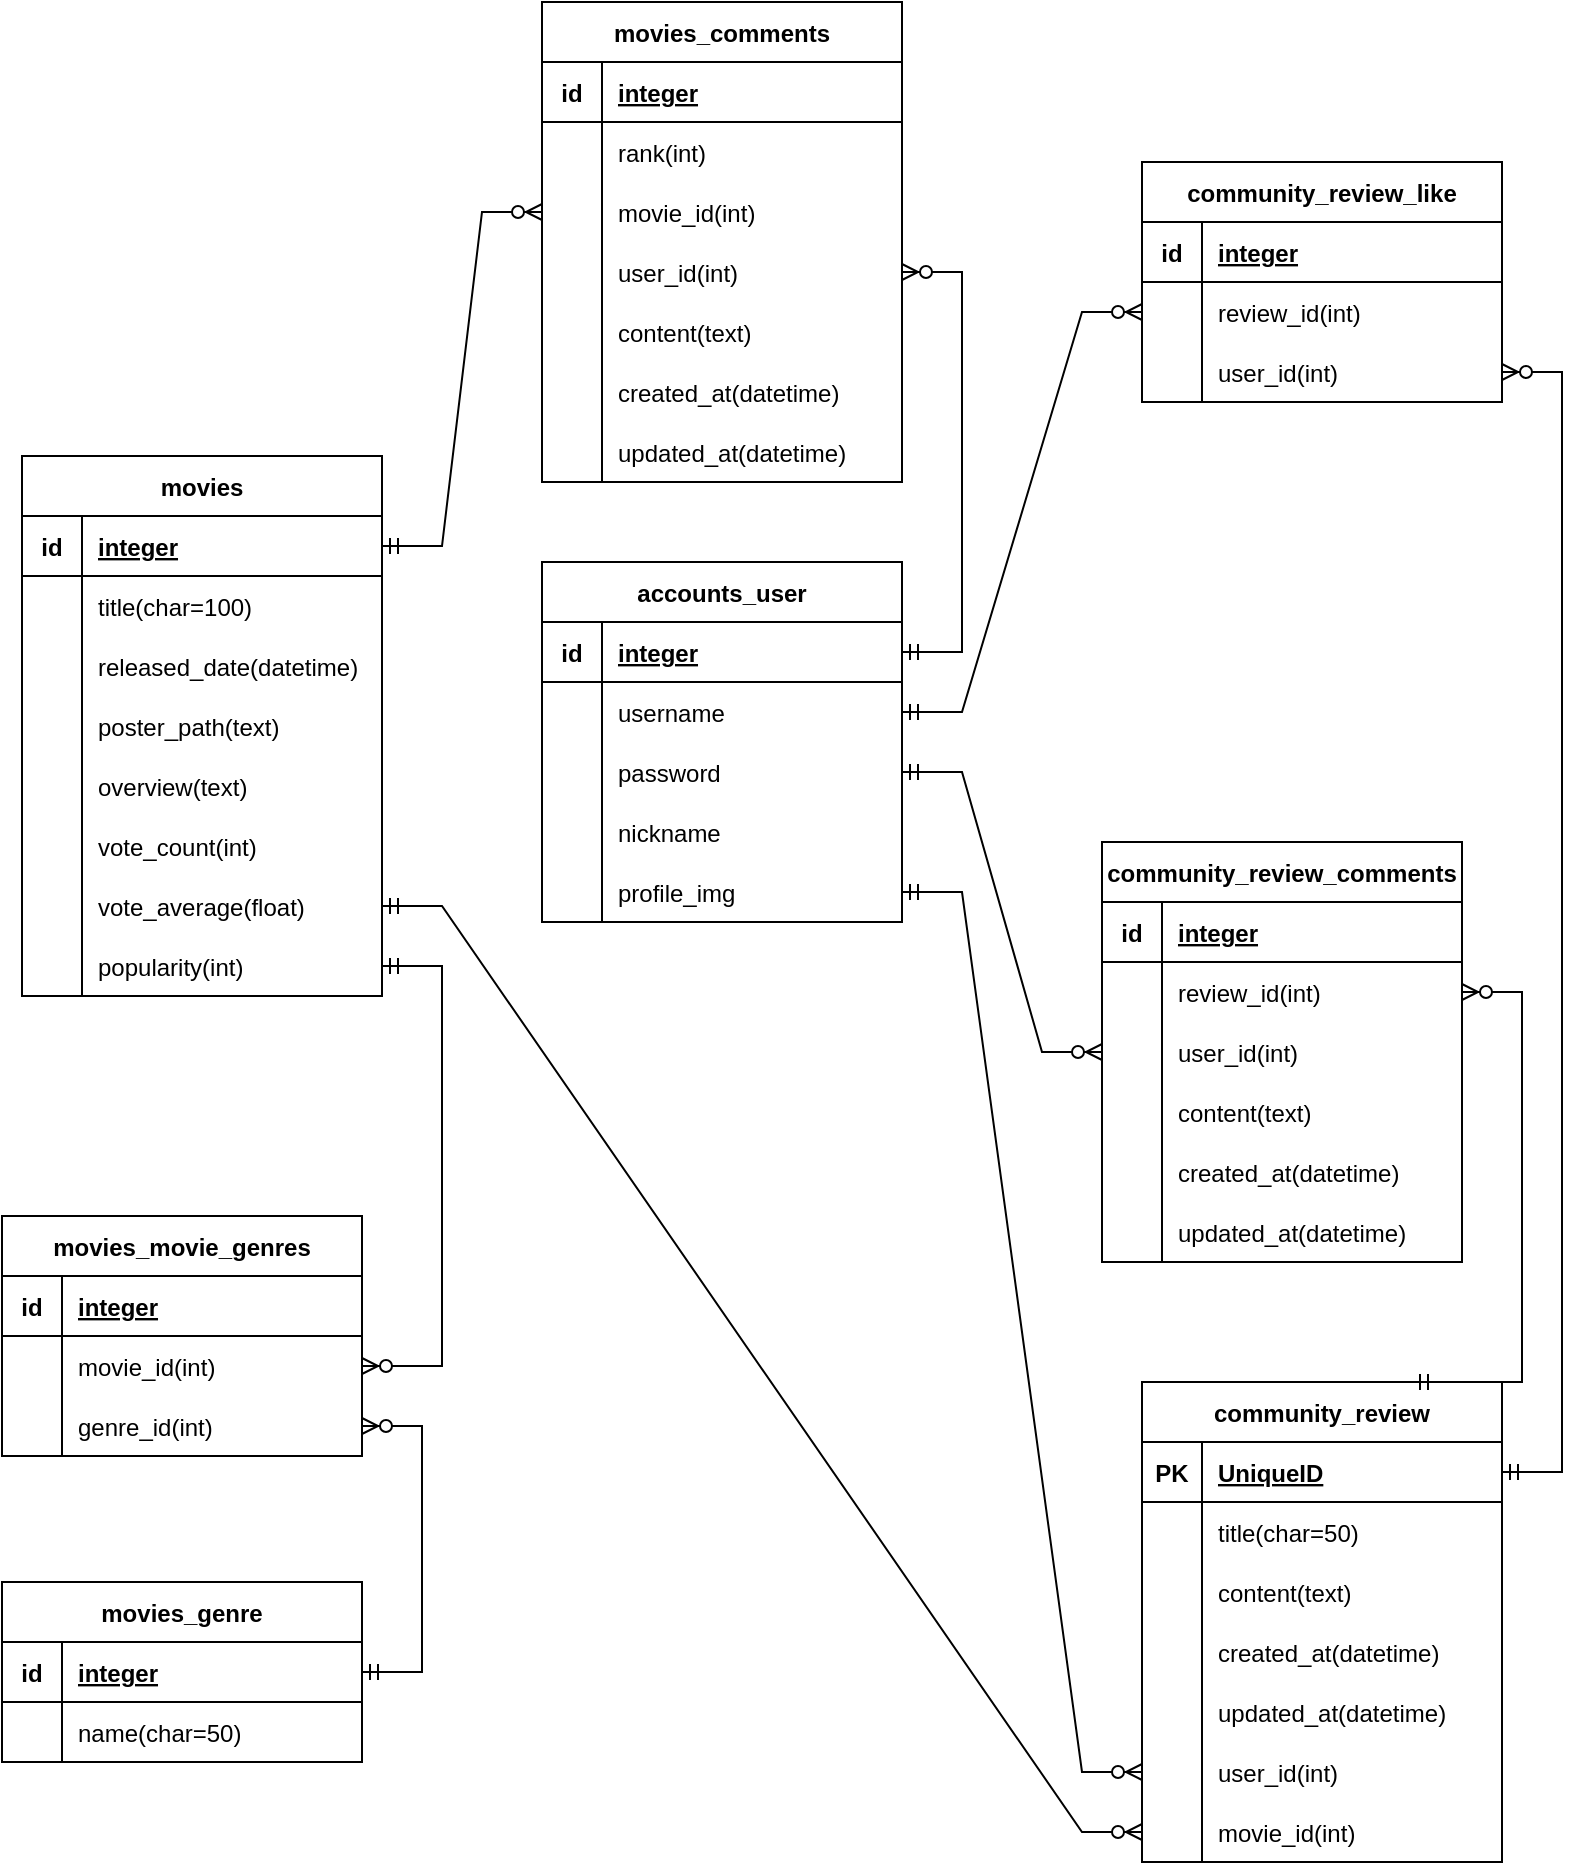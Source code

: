 <mxfile version="18.0.6" type="github">
  <diagram id="R2lEEEUBdFMjLlhIrx00" name="Page-1">
    <mxGraphModel dx="1422" dy="754" grid="1" gridSize="10" guides="1" tooltips="1" connect="1" arrows="1" fold="1" page="1" pageScale="1" pageWidth="850" pageHeight="1100" math="0" shadow="0" extFonts="Permanent Marker^https://fonts.googleapis.com/css?family=Permanent+Marker">
      <root>
        <mxCell id="0" />
        <mxCell id="1" parent="0" />
        <mxCell id="qPg0VD0vy0fe4x7M3bqW-1" value="accounts_user" style="shape=table;startSize=30;container=1;collapsible=1;childLayout=tableLayout;fixedRows=1;rowLines=0;fontStyle=1;align=center;resizeLast=1;" parent="1" vertex="1">
          <mxGeometry x="360" y="280" width="180" height="180" as="geometry" />
        </mxCell>
        <mxCell id="qPg0VD0vy0fe4x7M3bqW-2" value="" style="shape=tableRow;horizontal=0;startSize=0;swimlaneHead=0;swimlaneBody=0;fillColor=none;collapsible=0;dropTarget=0;points=[[0,0.5],[1,0.5]];portConstraint=eastwest;top=0;left=0;right=0;bottom=1;" parent="qPg0VD0vy0fe4x7M3bqW-1" vertex="1">
          <mxGeometry y="30" width="180" height="30" as="geometry" />
        </mxCell>
        <mxCell id="qPg0VD0vy0fe4x7M3bqW-3" value="id" style="shape=partialRectangle;connectable=0;fillColor=none;top=0;left=0;bottom=0;right=0;fontStyle=1;overflow=hidden;" parent="qPg0VD0vy0fe4x7M3bqW-2" vertex="1">
          <mxGeometry width="30" height="30" as="geometry">
            <mxRectangle width="30" height="30" as="alternateBounds" />
          </mxGeometry>
        </mxCell>
        <mxCell id="qPg0VD0vy0fe4x7M3bqW-4" value="integer" style="shape=partialRectangle;connectable=0;fillColor=none;top=0;left=0;bottom=0;right=0;align=left;spacingLeft=6;fontStyle=5;overflow=hidden;" parent="qPg0VD0vy0fe4x7M3bqW-2" vertex="1">
          <mxGeometry x="30" width="150" height="30" as="geometry">
            <mxRectangle width="150" height="30" as="alternateBounds" />
          </mxGeometry>
        </mxCell>
        <mxCell id="qPg0VD0vy0fe4x7M3bqW-5" value="" style="shape=tableRow;horizontal=0;startSize=0;swimlaneHead=0;swimlaneBody=0;fillColor=none;collapsible=0;dropTarget=0;points=[[0,0.5],[1,0.5]];portConstraint=eastwest;top=0;left=0;right=0;bottom=0;" parent="qPg0VD0vy0fe4x7M3bqW-1" vertex="1">
          <mxGeometry y="60" width="180" height="30" as="geometry" />
        </mxCell>
        <mxCell id="qPg0VD0vy0fe4x7M3bqW-6" value="" style="shape=partialRectangle;connectable=0;fillColor=none;top=0;left=0;bottom=0;right=0;editable=1;overflow=hidden;" parent="qPg0VD0vy0fe4x7M3bqW-5" vertex="1">
          <mxGeometry width="30" height="30" as="geometry">
            <mxRectangle width="30" height="30" as="alternateBounds" />
          </mxGeometry>
        </mxCell>
        <mxCell id="qPg0VD0vy0fe4x7M3bqW-7" value="username" style="shape=partialRectangle;connectable=0;fillColor=none;top=0;left=0;bottom=0;right=0;align=left;spacingLeft=6;overflow=hidden;" parent="qPg0VD0vy0fe4x7M3bqW-5" vertex="1">
          <mxGeometry x="30" width="150" height="30" as="geometry">
            <mxRectangle width="150" height="30" as="alternateBounds" />
          </mxGeometry>
        </mxCell>
        <mxCell id="qPg0VD0vy0fe4x7M3bqW-8" value="" style="shape=tableRow;horizontal=0;startSize=0;swimlaneHead=0;swimlaneBody=0;fillColor=none;collapsible=0;dropTarget=0;points=[[0,0.5],[1,0.5]];portConstraint=eastwest;top=0;left=0;right=0;bottom=0;" parent="qPg0VD0vy0fe4x7M3bqW-1" vertex="1">
          <mxGeometry y="90" width="180" height="30" as="geometry" />
        </mxCell>
        <mxCell id="qPg0VD0vy0fe4x7M3bqW-9" value="" style="shape=partialRectangle;connectable=0;fillColor=none;top=0;left=0;bottom=0;right=0;editable=1;overflow=hidden;" parent="qPg0VD0vy0fe4x7M3bqW-8" vertex="1">
          <mxGeometry width="30" height="30" as="geometry">
            <mxRectangle width="30" height="30" as="alternateBounds" />
          </mxGeometry>
        </mxCell>
        <mxCell id="qPg0VD0vy0fe4x7M3bqW-10" value="password" style="shape=partialRectangle;connectable=0;fillColor=none;top=0;left=0;bottom=0;right=0;align=left;spacingLeft=6;overflow=hidden;" parent="qPg0VD0vy0fe4x7M3bqW-8" vertex="1">
          <mxGeometry x="30" width="150" height="30" as="geometry">
            <mxRectangle width="150" height="30" as="alternateBounds" />
          </mxGeometry>
        </mxCell>
        <mxCell id="qPg0VD0vy0fe4x7M3bqW-11" value="" style="shape=tableRow;horizontal=0;startSize=0;swimlaneHead=0;swimlaneBody=0;fillColor=none;collapsible=0;dropTarget=0;points=[[0,0.5],[1,0.5]];portConstraint=eastwest;top=0;left=0;right=0;bottom=0;" parent="qPg0VD0vy0fe4x7M3bqW-1" vertex="1">
          <mxGeometry y="120" width="180" height="30" as="geometry" />
        </mxCell>
        <mxCell id="qPg0VD0vy0fe4x7M3bqW-12" value="" style="shape=partialRectangle;connectable=0;fillColor=none;top=0;left=0;bottom=0;right=0;editable=1;overflow=hidden;" parent="qPg0VD0vy0fe4x7M3bqW-11" vertex="1">
          <mxGeometry width="30" height="30" as="geometry">
            <mxRectangle width="30" height="30" as="alternateBounds" />
          </mxGeometry>
        </mxCell>
        <mxCell id="qPg0VD0vy0fe4x7M3bqW-13" value="nickname" style="shape=partialRectangle;connectable=0;fillColor=none;top=0;left=0;bottom=0;right=0;align=left;spacingLeft=6;overflow=hidden;" parent="qPg0VD0vy0fe4x7M3bqW-11" vertex="1">
          <mxGeometry x="30" width="150" height="30" as="geometry">
            <mxRectangle width="150" height="30" as="alternateBounds" />
          </mxGeometry>
        </mxCell>
        <mxCell id="qPg0VD0vy0fe4x7M3bqW-14" value="" style="shape=tableRow;horizontal=0;startSize=0;swimlaneHead=0;swimlaneBody=0;fillColor=none;collapsible=0;dropTarget=0;points=[[0,0.5],[1,0.5]];portConstraint=eastwest;top=0;left=0;right=0;bottom=0;" parent="qPg0VD0vy0fe4x7M3bqW-1" vertex="1">
          <mxGeometry y="150" width="180" height="30" as="geometry" />
        </mxCell>
        <mxCell id="qPg0VD0vy0fe4x7M3bqW-15" value="" style="shape=partialRectangle;connectable=0;fillColor=none;top=0;left=0;bottom=0;right=0;editable=1;overflow=hidden;" parent="qPg0VD0vy0fe4x7M3bqW-14" vertex="1">
          <mxGeometry width="30" height="30" as="geometry">
            <mxRectangle width="30" height="30" as="alternateBounds" />
          </mxGeometry>
        </mxCell>
        <mxCell id="qPg0VD0vy0fe4x7M3bqW-16" value="profile_img" style="shape=partialRectangle;connectable=0;fillColor=none;top=0;left=0;bottom=0;right=0;align=left;spacingLeft=6;overflow=hidden;" parent="qPg0VD0vy0fe4x7M3bqW-14" vertex="1">
          <mxGeometry x="30" width="150" height="30" as="geometry">
            <mxRectangle width="150" height="30" as="alternateBounds" />
          </mxGeometry>
        </mxCell>
        <mxCell id="qPg0VD0vy0fe4x7M3bqW-23" value="movies" style="shape=table;startSize=30;container=1;collapsible=1;childLayout=tableLayout;fixedRows=1;rowLines=0;fontStyle=1;align=center;resizeLast=1;" parent="1" vertex="1">
          <mxGeometry x="100" y="227" width="180" height="270" as="geometry" />
        </mxCell>
        <mxCell id="qPg0VD0vy0fe4x7M3bqW-24" value="" style="shape=tableRow;horizontal=0;startSize=0;swimlaneHead=0;swimlaneBody=0;fillColor=none;collapsible=0;dropTarget=0;points=[[0,0.5],[1,0.5]];portConstraint=eastwest;top=0;left=0;right=0;bottom=1;" parent="qPg0VD0vy0fe4x7M3bqW-23" vertex="1">
          <mxGeometry y="30" width="180" height="30" as="geometry" />
        </mxCell>
        <mxCell id="qPg0VD0vy0fe4x7M3bqW-25" value="id" style="shape=partialRectangle;connectable=0;fillColor=none;top=0;left=0;bottom=0;right=0;fontStyle=1;overflow=hidden;" parent="qPg0VD0vy0fe4x7M3bqW-24" vertex="1">
          <mxGeometry width="30" height="30" as="geometry">
            <mxRectangle width="30" height="30" as="alternateBounds" />
          </mxGeometry>
        </mxCell>
        <mxCell id="qPg0VD0vy0fe4x7M3bqW-26" value="integer" style="shape=partialRectangle;connectable=0;fillColor=none;top=0;left=0;bottom=0;right=0;align=left;spacingLeft=6;fontStyle=5;overflow=hidden;" parent="qPg0VD0vy0fe4x7M3bqW-24" vertex="1">
          <mxGeometry x="30" width="150" height="30" as="geometry">
            <mxRectangle width="150" height="30" as="alternateBounds" />
          </mxGeometry>
        </mxCell>
        <mxCell id="qPg0VD0vy0fe4x7M3bqW-27" value="" style="shape=tableRow;horizontal=0;startSize=0;swimlaneHead=0;swimlaneBody=0;fillColor=none;collapsible=0;dropTarget=0;points=[[0,0.5],[1,0.5]];portConstraint=eastwest;top=0;left=0;right=0;bottom=0;" parent="qPg0VD0vy0fe4x7M3bqW-23" vertex="1">
          <mxGeometry y="60" width="180" height="30" as="geometry" />
        </mxCell>
        <mxCell id="qPg0VD0vy0fe4x7M3bqW-28" value="" style="shape=partialRectangle;connectable=0;fillColor=none;top=0;left=0;bottom=0;right=0;editable=1;overflow=hidden;" parent="qPg0VD0vy0fe4x7M3bqW-27" vertex="1">
          <mxGeometry width="30" height="30" as="geometry">
            <mxRectangle width="30" height="30" as="alternateBounds" />
          </mxGeometry>
        </mxCell>
        <mxCell id="qPg0VD0vy0fe4x7M3bqW-29" value="title(char=100)" style="shape=partialRectangle;connectable=0;fillColor=none;top=0;left=0;bottom=0;right=0;align=left;spacingLeft=6;overflow=hidden;" parent="qPg0VD0vy0fe4x7M3bqW-27" vertex="1">
          <mxGeometry x="30" width="150" height="30" as="geometry">
            <mxRectangle width="150" height="30" as="alternateBounds" />
          </mxGeometry>
        </mxCell>
        <mxCell id="qPg0VD0vy0fe4x7M3bqW-30" value="" style="shape=tableRow;horizontal=0;startSize=0;swimlaneHead=0;swimlaneBody=0;fillColor=none;collapsible=0;dropTarget=0;points=[[0,0.5],[1,0.5]];portConstraint=eastwest;top=0;left=0;right=0;bottom=0;" parent="qPg0VD0vy0fe4x7M3bqW-23" vertex="1">
          <mxGeometry y="90" width="180" height="30" as="geometry" />
        </mxCell>
        <mxCell id="qPg0VD0vy0fe4x7M3bqW-31" value="" style="shape=partialRectangle;connectable=0;fillColor=none;top=0;left=0;bottom=0;right=0;editable=1;overflow=hidden;" parent="qPg0VD0vy0fe4x7M3bqW-30" vertex="1">
          <mxGeometry width="30" height="30" as="geometry">
            <mxRectangle width="30" height="30" as="alternateBounds" />
          </mxGeometry>
        </mxCell>
        <mxCell id="qPg0VD0vy0fe4x7M3bqW-32" value="released_date(datetime)" style="shape=partialRectangle;connectable=0;fillColor=none;top=0;left=0;bottom=0;right=0;align=left;spacingLeft=6;overflow=hidden;" parent="qPg0VD0vy0fe4x7M3bqW-30" vertex="1">
          <mxGeometry x="30" width="150" height="30" as="geometry">
            <mxRectangle width="150" height="30" as="alternateBounds" />
          </mxGeometry>
        </mxCell>
        <mxCell id="qPg0VD0vy0fe4x7M3bqW-33" value="" style="shape=tableRow;horizontal=0;startSize=0;swimlaneHead=0;swimlaneBody=0;fillColor=none;collapsible=0;dropTarget=0;points=[[0,0.5],[1,0.5]];portConstraint=eastwest;top=0;left=0;right=0;bottom=0;" parent="qPg0VD0vy0fe4x7M3bqW-23" vertex="1">
          <mxGeometry y="120" width="180" height="30" as="geometry" />
        </mxCell>
        <mxCell id="qPg0VD0vy0fe4x7M3bqW-34" value="" style="shape=partialRectangle;connectable=0;fillColor=none;top=0;left=0;bottom=0;right=0;editable=1;overflow=hidden;" parent="qPg0VD0vy0fe4x7M3bqW-33" vertex="1">
          <mxGeometry width="30" height="30" as="geometry">
            <mxRectangle width="30" height="30" as="alternateBounds" />
          </mxGeometry>
        </mxCell>
        <mxCell id="qPg0VD0vy0fe4x7M3bqW-35" value="poster_path(text)" style="shape=partialRectangle;connectable=0;fillColor=none;top=0;left=0;bottom=0;right=0;align=left;spacingLeft=6;overflow=hidden;" parent="qPg0VD0vy0fe4x7M3bqW-33" vertex="1">
          <mxGeometry x="30" width="150" height="30" as="geometry">
            <mxRectangle width="150" height="30" as="alternateBounds" />
          </mxGeometry>
        </mxCell>
        <mxCell id="qPg0VD0vy0fe4x7M3bqW-36" value="" style="shape=tableRow;horizontal=0;startSize=0;swimlaneHead=0;swimlaneBody=0;fillColor=none;collapsible=0;dropTarget=0;points=[[0,0.5],[1,0.5]];portConstraint=eastwest;top=0;left=0;right=0;bottom=0;" parent="qPg0VD0vy0fe4x7M3bqW-23" vertex="1">
          <mxGeometry y="150" width="180" height="30" as="geometry" />
        </mxCell>
        <mxCell id="qPg0VD0vy0fe4x7M3bqW-37" value="" style="shape=partialRectangle;connectable=0;fillColor=none;top=0;left=0;bottom=0;right=0;editable=1;overflow=hidden;" parent="qPg0VD0vy0fe4x7M3bqW-36" vertex="1">
          <mxGeometry width="30" height="30" as="geometry">
            <mxRectangle width="30" height="30" as="alternateBounds" />
          </mxGeometry>
        </mxCell>
        <mxCell id="qPg0VD0vy0fe4x7M3bqW-38" value="overview(text)" style="shape=partialRectangle;connectable=0;fillColor=none;top=0;left=0;bottom=0;right=0;align=left;spacingLeft=6;overflow=hidden;" parent="qPg0VD0vy0fe4x7M3bqW-36" vertex="1">
          <mxGeometry x="30" width="150" height="30" as="geometry">
            <mxRectangle width="150" height="30" as="alternateBounds" />
          </mxGeometry>
        </mxCell>
        <mxCell id="qPg0VD0vy0fe4x7M3bqW-39" value="" style="shape=tableRow;horizontal=0;startSize=0;swimlaneHead=0;swimlaneBody=0;fillColor=none;collapsible=0;dropTarget=0;points=[[0,0.5],[1,0.5]];portConstraint=eastwest;top=0;left=0;right=0;bottom=0;" parent="qPg0VD0vy0fe4x7M3bqW-23" vertex="1">
          <mxGeometry y="180" width="180" height="30" as="geometry" />
        </mxCell>
        <mxCell id="qPg0VD0vy0fe4x7M3bqW-40" value="" style="shape=partialRectangle;connectable=0;fillColor=none;top=0;left=0;bottom=0;right=0;editable=1;overflow=hidden;" parent="qPg0VD0vy0fe4x7M3bqW-39" vertex="1">
          <mxGeometry width="30" height="30" as="geometry">
            <mxRectangle width="30" height="30" as="alternateBounds" />
          </mxGeometry>
        </mxCell>
        <mxCell id="qPg0VD0vy0fe4x7M3bqW-41" value="vote_count(int)" style="shape=partialRectangle;connectable=0;fillColor=none;top=0;left=0;bottom=0;right=0;align=left;spacingLeft=6;overflow=hidden;" parent="qPg0VD0vy0fe4x7M3bqW-39" vertex="1">
          <mxGeometry x="30" width="150" height="30" as="geometry">
            <mxRectangle width="150" height="30" as="alternateBounds" />
          </mxGeometry>
        </mxCell>
        <mxCell id="qPg0VD0vy0fe4x7M3bqW-42" value="" style="shape=tableRow;horizontal=0;startSize=0;swimlaneHead=0;swimlaneBody=0;fillColor=none;collapsible=0;dropTarget=0;points=[[0,0.5],[1,0.5]];portConstraint=eastwest;top=0;left=0;right=0;bottom=0;" parent="qPg0VD0vy0fe4x7M3bqW-23" vertex="1">
          <mxGeometry y="210" width="180" height="30" as="geometry" />
        </mxCell>
        <mxCell id="qPg0VD0vy0fe4x7M3bqW-43" value="" style="shape=partialRectangle;connectable=0;fillColor=none;top=0;left=0;bottom=0;right=0;editable=1;overflow=hidden;" parent="qPg0VD0vy0fe4x7M3bqW-42" vertex="1">
          <mxGeometry width="30" height="30" as="geometry">
            <mxRectangle width="30" height="30" as="alternateBounds" />
          </mxGeometry>
        </mxCell>
        <mxCell id="qPg0VD0vy0fe4x7M3bqW-44" value="vote_average(float)" style="shape=partialRectangle;connectable=0;fillColor=none;top=0;left=0;bottom=0;right=0;align=left;spacingLeft=6;overflow=hidden;" parent="qPg0VD0vy0fe4x7M3bqW-42" vertex="1">
          <mxGeometry x="30" width="150" height="30" as="geometry">
            <mxRectangle width="150" height="30" as="alternateBounds" />
          </mxGeometry>
        </mxCell>
        <mxCell id="qPg0VD0vy0fe4x7M3bqW-48" value="" style="shape=tableRow;horizontal=0;startSize=0;swimlaneHead=0;swimlaneBody=0;fillColor=none;collapsible=0;dropTarget=0;points=[[0,0.5],[1,0.5]];portConstraint=eastwest;top=0;left=0;right=0;bottom=0;" parent="qPg0VD0vy0fe4x7M3bqW-23" vertex="1">
          <mxGeometry y="240" width="180" height="30" as="geometry" />
        </mxCell>
        <mxCell id="qPg0VD0vy0fe4x7M3bqW-49" value="" style="shape=partialRectangle;connectable=0;fillColor=none;top=0;left=0;bottom=0;right=0;editable=1;overflow=hidden;" parent="qPg0VD0vy0fe4x7M3bqW-48" vertex="1">
          <mxGeometry width="30" height="30" as="geometry">
            <mxRectangle width="30" height="30" as="alternateBounds" />
          </mxGeometry>
        </mxCell>
        <mxCell id="qPg0VD0vy0fe4x7M3bqW-50" value="popularity(int)" style="shape=partialRectangle;connectable=0;fillColor=none;top=0;left=0;bottom=0;right=0;align=left;spacingLeft=6;overflow=hidden;" parent="qPg0VD0vy0fe4x7M3bqW-48" vertex="1">
          <mxGeometry x="30" width="150" height="30" as="geometry">
            <mxRectangle width="150" height="30" as="alternateBounds" />
          </mxGeometry>
        </mxCell>
        <mxCell id="qPg0VD0vy0fe4x7M3bqW-51" value="movies_movie_genres" style="shape=table;startSize=30;container=1;collapsible=1;childLayout=tableLayout;fixedRows=1;rowLines=0;fontStyle=1;align=center;resizeLast=1;" parent="1" vertex="1">
          <mxGeometry x="90" y="607" width="180" height="120" as="geometry" />
        </mxCell>
        <mxCell id="qPg0VD0vy0fe4x7M3bqW-52" value="" style="shape=tableRow;horizontal=0;startSize=0;swimlaneHead=0;swimlaneBody=0;fillColor=none;collapsible=0;dropTarget=0;points=[[0,0.5],[1,0.5]];portConstraint=eastwest;top=0;left=0;right=0;bottom=1;" parent="qPg0VD0vy0fe4x7M3bqW-51" vertex="1">
          <mxGeometry y="30" width="180" height="30" as="geometry" />
        </mxCell>
        <mxCell id="qPg0VD0vy0fe4x7M3bqW-53" value="id" style="shape=partialRectangle;connectable=0;fillColor=none;top=0;left=0;bottom=0;right=0;fontStyle=1;overflow=hidden;" parent="qPg0VD0vy0fe4x7M3bqW-52" vertex="1">
          <mxGeometry width="30" height="30" as="geometry">
            <mxRectangle width="30" height="30" as="alternateBounds" />
          </mxGeometry>
        </mxCell>
        <mxCell id="qPg0VD0vy0fe4x7M3bqW-54" value="integer" style="shape=partialRectangle;connectable=0;fillColor=none;top=0;left=0;bottom=0;right=0;align=left;spacingLeft=6;fontStyle=5;overflow=hidden;" parent="qPg0VD0vy0fe4x7M3bqW-52" vertex="1">
          <mxGeometry x="30" width="150" height="30" as="geometry">
            <mxRectangle width="150" height="30" as="alternateBounds" />
          </mxGeometry>
        </mxCell>
        <mxCell id="qPg0VD0vy0fe4x7M3bqW-55" value="" style="shape=tableRow;horizontal=0;startSize=0;swimlaneHead=0;swimlaneBody=0;fillColor=none;collapsible=0;dropTarget=0;points=[[0,0.5],[1,0.5]];portConstraint=eastwest;top=0;left=0;right=0;bottom=0;" parent="qPg0VD0vy0fe4x7M3bqW-51" vertex="1">
          <mxGeometry y="60" width="180" height="30" as="geometry" />
        </mxCell>
        <mxCell id="qPg0VD0vy0fe4x7M3bqW-56" value="" style="shape=partialRectangle;connectable=0;fillColor=none;top=0;left=0;bottom=0;right=0;editable=1;overflow=hidden;" parent="qPg0VD0vy0fe4x7M3bqW-55" vertex="1">
          <mxGeometry width="30" height="30" as="geometry">
            <mxRectangle width="30" height="30" as="alternateBounds" />
          </mxGeometry>
        </mxCell>
        <mxCell id="qPg0VD0vy0fe4x7M3bqW-57" value="movie_id(int)" style="shape=partialRectangle;connectable=0;fillColor=none;top=0;left=0;bottom=0;right=0;align=left;spacingLeft=6;overflow=hidden;" parent="qPg0VD0vy0fe4x7M3bqW-55" vertex="1">
          <mxGeometry x="30" width="150" height="30" as="geometry">
            <mxRectangle width="150" height="30" as="alternateBounds" />
          </mxGeometry>
        </mxCell>
        <mxCell id="iuRAXgdrsMrhLlxFtROc-63" value="" style="shape=tableRow;horizontal=0;startSize=0;swimlaneHead=0;swimlaneBody=0;fillColor=none;collapsible=0;dropTarget=0;points=[[0,0.5],[1,0.5]];portConstraint=eastwest;top=0;left=0;right=0;bottom=0;" parent="qPg0VD0vy0fe4x7M3bqW-51" vertex="1">
          <mxGeometry y="90" width="180" height="30" as="geometry" />
        </mxCell>
        <mxCell id="iuRAXgdrsMrhLlxFtROc-64" value="" style="shape=partialRectangle;connectable=0;fillColor=none;top=0;left=0;bottom=0;right=0;editable=1;overflow=hidden;" parent="iuRAXgdrsMrhLlxFtROc-63" vertex="1">
          <mxGeometry width="30" height="30" as="geometry">
            <mxRectangle width="30" height="30" as="alternateBounds" />
          </mxGeometry>
        </mxCell>
        <mxCell id="iuRAXgdrsMrhLlxFtROc-65" value="genre_id(int)" style="shape=partialRectangle;connectable=0;fillColor=none;top=0;left=0;bottom=0;right=0;align=left;spacingLeft=6;overflow=hidden;" parent="iuRAXgdrsMrhLlxFtROc-63" vertex="1">
          <mxGeometry x="30" width="150" height="30" as="geometry">
            <mxRectangle width="150" height="30" as="alternateBounds" />
          </mxGeometry>
        </mxCell>
        <mxCell id="iuRAXgdrsMrhLlxFtROc-28" value="community_review" style="shape=table;startSize=30;container=1;collapsible=1;childLayout=tableLayout;fixedRows=1;rowLines=0;fontStyle=1;align=center;resizeLast=1;" parent="1" vertex="1">
          <mxGeometry x="660" y="690" width="180" height="240" as="geometry" />
        </mxCell>
        <mxCell id="iuRAXgdrsMrhLlxFtROc-29" value="" style="shape=tableRow;horizontal=0;startSize=0;swimlaneHead=0;swimlaneBody=0;fillColor=none;collapsible=0;dropTarget=0;points=[[0,0.5],[1,0.5]];portConstraint=eastwest;top=0;left=0;right=0;bottom=1;" parent="iuRAXgdrsMrhLlxFtROc-28" vertex="1">
          <mxGeometry y="30" width="180" height="30" as="geometry" />
        </mxCell>
        <mxCell id="iuRAXgdrsMrhLlxFtROc-30" value="PK" style="shape=partialRectangle;connectable=0;fillColor=none;top=0;left=0;bottom=0;right=0;fontStyle=1;overflow=hidden;" parent="iuRAXgdrsMrhLlxFtROc-29" vertex="1">
          <mxGeometry width="30" height="30" as="geometry">
            <mxRectangle width="30" height="30" as="alternateBounds" />
          </mxGeometry>
        </mxCell>
        <mxCell id="iuRAXgdrsMrhLlxFtROc-31" value="UniqueID" style="shape=partialRectangle;connectable=0;fillColor=none;top=0;left=0;bottom=0;right=0;align=left;spacingLeft=6;fontStyle=5;overflow=hidden;" parent="iuRAXgdrsMrhLlxFtROc-29" vertex="1">
          <mxGeometry x="30" width="150" height="30" as="geometry">
            <mxRectangle width="150" height="30" as="alternateBounds" />
          </mxGeometry>
        </mxCell>
        <mxCell id="iuRAXgdrsMrhLlxFtROc-32" value="" style="shape=tableRow;horizontal=0;startSize=0;swimlaneHead=0;swimlaneBody=0;fillColor=none;collapsible=0;dropTarget=0;points=[[0,0.5],[1,0.5]];portConstraint=eastwest;top=0;left=0;right=0;bottom=0;" parent="iuRAXgdrsMrhLlxFtROc-28" vertex="1">
          <mxGeometry y="60" width="180" height="30" as="geometry" />
        </mxCell>
        <mxCell id="iuRAXgdrsMrhLlxFtROc-33" value="" style="shape=partialRectangle;connectable=0;fillColor=none;top=0;left=0;bottom=0;right=0;editable=1;overflow=hidden;" parent="iuRAXgdrsMrhLlxFtROc-32" vertex="1">
          <mxGeometry width="30" height="30" as="geometry">
            <mxRectangle width="30" height="30" as="alternateBounds" />
          </mxGeometry>
        </mxCell>
        <mxCell id="iuRAXgdrsMrhLlxFtROc-34" value="title(char=50)" style="shape=partialRectangle;connectable=0;fillColor=none;top=0;left=0;bottom=0;right=0;align=left;spacingLeft=6;overflow=hidden;" parent="iuRAXgdrsMrhLlxFtROc-32" vertex="1">
          <mxGeometry x="30" width="150" height="30" as="geometry">
            <mxRectangle width="150" height="30" as="alternateBounds" />
          </mxGeometry>
        </mxCell>
        <mxCell id="iuRAXgdrsMrhLlxFtROc-35" value="" style="shape=tableRow;horizontal=0;startSize=0;swimlaneHead=0;swimlaneBody=0;fillColor=none;collapsible=0;dropTarget=0;points=[[0,0.5],[1,0.5]];portConstraint=eastwest;top=0;left=0;right=0;bottom=0;" parent="iuRAXgdrsMrhLlxFtROc-28" vertex="1">
          <mxGeometry y="90" width="180" height="30" as="geometry" />
        </mxCell>
        <mxCell id="iuRAXgdrsMrhLlxFtROc-36" value="" style="shape=partialRectangle;connectable=0;fillColor=none;top=0;left=0;bottom=0;right=0;editable=1;overflow=hidden;" parent="iuRAXgdrsMrhLlxFtROc-35" vertex="1">
          <mxGeometry width="30" height="30" as="geometry">
            <mxRectangle width="30" height="30" as="alternateBounds" />
          </mxGeometry>
        </mxCell>
        <mxCell id="iuRAXgdrsMrhLlxFtROc-37" value="content(text)" style="shape=partialRectangle;connectable=0;fillColor=none;top=0;left=0;bottom=0;right=0;align=left;spacingLeft=6;overflow=hidden;" parent="iuRAXgdrsMrhLlxFtROc-35" vertex="1">
          <mxGeometry x="30" width="150" height="30" as="geometry">
            <mxRectangle width="150" height="30" as="alternateBounds" />
          </mxGeometry>
        </mxCell>
        <mxCell id="iuRAXgdrsMrhLlxFtROc-38" value="" style="shape=tableRow;horizontal=0;startSize=0;swimlaneHead=0;swimlaneBody=0;fillColor=none;collapsible=0;dropTarget=0;points=[[0,0.5],[1,0.5]];portConstraint=eastwest;top=0;left=0;right=0;bottom=0;" parent="iuRAXgdrsMrhLlxFtROc-28" vertex="1">
          <mxGeometry y="120" width="180" height="30" as="geometry" />
        </mxCell>
        <mxCell id="iuRAXgdrsMrhLlxFtROc-39" value="" style="shape=partialRectangle;connectable=0;fillColor=none;top=0;left=0;bottom=0;right=0;editable=1;overflow=hidden;" parent="iuRAXgdrsMrhLlxFtROc-38" vertex="1">
          <mxGeometry width="30" height="30" as="geometry">
            <mxRectangle width="30" height="30" as="alternateBounds" />
          </mxGeometry>
        </mxCell>
        <mxCell id="iuRAXgdrsMrhLlxFtROc-40" value="created_at(datetime)" style="shape=partialRectangle;connectable=0;fillColor=none;top=0;left=0;bottom=0;right=0;align=left;spacingLeft=6;overflow=hidden;" parent="iuRAXgdrsMrhLlxFtROc-38" vertex="1">
          <mxGeometry x="30" width="150" height="30" as="geometry">
            <mxRectangle width="150" height="30" as="alternateBounds" />
          </mxGeometry>
        </mxCell>
        <mxCell id="iuRAXgdrsMrhLlxFtROc-41" value="" style="shape=tableRow;horizontal=0;startSize=0;swimlaneHead=0;swimlaneBody=0;fillColor=none;collapsible=0;dropTarget=0;points=[[0,0.5],[1,0.5]];portConstraint=eastwest;top=0;left=0;right=0;bottom=0;" parent="iuRAXgdrsMrhLlxFtROc-28" vertex="1">
          <mxGeometry y="150" width="180" height="30" as="geometry" />
        </mxCell>
        <mxCell id="iuRAXgdrsMrhLlxFtROc-42" value="" style="shape=partialRectangle;connectable=0;fillColor=none;top=0;left=0;bottom=0;right=0;editable=1;overflow=hidden;" parent="iuRAXgdrsMrhLlxFtROc-41" vertex="1">
          <mxGeometry width="30" height="30" as="geometry">
            <mxRectangle width="30" height="30" as="alternateBounds" />
          </mxGeometry>
        </mxCell>
        <mxCell id="iuRAXgdrsMrhLlxFtROc-43" value="updated_at(datetime)" style="shape=partialRectangle;connectable=0;fillColor=none;top=0;left=0;bottom=0;right=0;align=left;spacingLeft=6;overflow=hidden;" parent="iuRAXgdrsMrhLlxFtROc-41" vertex="1">
          <mxGeometry x="30" width="150" height="30" as="geometry">
            <mxRectangle width="150" height="30" as="alternateBounds" />
          </mxGeometry>
        </mxCell>
        <mxCell id="iuRAXgdrsMrhLlxFtROc-44" value="" style="shape=tableRow;horizontal=0;startSize=0;swimlaneHead=0;swimlaneBody=0;fillColor=none;collapsible=0;dropTarget=0;points=[[0,0.5],[1,0.5]];portConstraint=eastwest;top=0;left=0;right=0;bottom=0;" parent="iuRAXgdrsMrhLlxFtROc-28" vertex="1">
          <mxGeometry y="180" width="180" height="30" as="geometry" />
        </mxCell>
        <mxCell id="iuRAXgdrsMrhLlxFtROc-45" value="" style="shape=partialRectangle;connectable=0;fillColor=none;top=0;left=0;bottom=0;right=0;editable=1;overflow=hidden;" parent="iuRAXgdrsMrhLlxFtROc-44" vertex="1">
          <mxGeometry width="30" height="30" as="geometry">
            <mxRectangle width="30" height="30" as="alternateBounds" />
          </mxGeometry>
        </mxCell>
        <mxCell id="iuRAXgdrsMrhLlxFtROc-46" value="user_id(int)" style="shape=partialRectangle;connectable=0;fillColor=none;top=0;left=0;bottom=0;right=0;align=left;spacingLeft=6;overflow=hidden;" parent="iuRAXgdrsMrhLlxFtROc-44" vertex="1">
          <mxGeometry x="30" width="150" height="30" as="geometry">
            <mxRectangle width="150" height="30" as="alternateBounds" />
          </mxGeometry>
        </mxCell>
        <mxCell id="iuRAXgdrsMrhLlxFtROc-47" value="" style="shape=tableRow;horizontal=0;startSize=0;swimlaneHead=0;swimlaneBody=0;fillColor=none;collapsible=0;dropTarget=0;points=[[0,0.5],[1,0.5]];portConstraint=eastwest;top=0;left=0;right=0;bottom=0;" parent="iuRAXgdrsMrhLlxFtROc-28" vertex="1">
          <mxGeometry y="210" width="180" height="30" as="geometry" />
        </mxCell>
        <mxCell id="iuRAXgdrsMrhLlxFtROc-48" value="" style="shape=partialRectangle;connectable=0;fillColor=none;top=0;left=0;bottom=0;right=0;editable=1;overflow=hidden;" parent="iuRAXgdrsMrhLlxFtROc-47" vertex="1">
          <mxGeometry width="30" height="30" as="geometry">
            <mxRectangle width="30" height="30" as="alternateBounds" />
          </mxGeometry>
        </mxCell>
        <mxCell id="iuRAXgdrsMrhLlxFtROc-49" value="movie_id(int)" style="shape=partialRectangle;connectable=0;fillColor=none;top=0;left=0;bottom=0;right=0;align=left;spacingLeft=6;overflow=hidden;" parent="iuRAXgdrsMrhLlxFtROc-47" vertex="1">
          <mxGeometry x="30" width="150" height="30" as="geometry">
            <mxRectangle width="150" height="30" as="alternateBounds" />
          </mxGeometry>
        </mxCell>
        <mxCell id="iuRAXgdrsMrhLlxFtROc-56" value="movies_genre" style="shape=table;startSize=30;container=1;collapsible=1;childLayout=tableLayout;fixedRows=1;rowLines=0;fontStyle=1;align=center;resizeLast=1;" parent="1" vertex="1">
          <mxGeometry x="90" y="790" width="180" height="90" as="geometry">
            <mxRectangle x="340" y="707" width="110" height="30" as="alternateBounds" />
          </mxGeometry>
        </mxCell>
        <mxCell id="iuRAXgdrsMrhLlxFtROc-57" value="" style="shape=tableRow;horizontal=0;startSize=0;swimlaneHead=0;swimlaneBody=0;fillColor=none;collapsible=0;dropTarget=0;points=[[0,0.5],[1,0.5]];portConstraint=eastwest;top=0;left=0;right=0;bottom=1;" parent="iuRAXgdrsMrhLlxFtROc-56" vertex="1">
          <mxGeometry y="30" width="180" height="30" as="geometry" />
        </mxCell>
        <mxCell id="iuRAXgdrsMrhLlxFtROc-58" value="id" style="shape=partialRectangle;connectable=0;fillColor=none;top=0;left=0;bottom=0;right=0;fontStyle=1;overflow=hidden;" parent="iuRAXgdrsMrhLlxFtROc-57" vertex="1">
          <mxGeometry width="30" height="30" as="geometry">
            <mxRectangle width="30" height="30" as="alternateBounds" />
          </mxGeometry>
        </mxCell>
        <mxCell id="iuRAXgdrsMrhLlxFtROc-59" value="integer" style="shape=partialRectangle;connectable=0;fillColor=none;top=0;left=0;bottom=0;right=0;align=left;spacingLeft=6;fontStyle=5;overflow=hidden;" parent="iuRAXgdrsMrhLlxFtROc-57" vertex="1">
          <mxGeometry x="30" width="150" height="30" as="geometry">
            <mxRectangle width="150" height="30" as="alternateBounds" />
          </mxGeometry>
        </mxCell>
        <mxCell id="iuRAXgdrsMrhLlxFtROc-60" value="" style="shape=tableRow;horizontal=0;startSize=0;swimlaneHead=0;swimlaneBody=0;fillColor=none;collapsible=0;dropTarget=0;points=[[0,0.5],[1,0.5]];portConstraint=eastwest;top=0;left=0;right=0;bottom=0;" parent="iuRAXgdrsMrhLlxFtROc-56" vertex="1">
          <mxGeometry y="60" width="180" height="30" as="geometry" />
        </mxCell>
        <mxCell id="iuRAXgdrsMrhLlxFtROc-61" value="" style="shape=partialRectangle;connectable=0;fillColor=none;top=0;left=0;bottom=0;right=0;editable=1;overflow=hidden;" parent="iuRAXgdrsMrhLlxFtROc-60" vertex="1">
          <mxGeometry width="30" height="30" as="geometry">
            <mxRectangle width="30" height="30" as="alternateBounds" />
          </mxGeometry>
        </mxCell>
        <mxCell id="iuRAXgdrsMrhLlxFtROc-62" value="name(char=50)" style="shape=partialRectangle;connectable=0;fillColor=none;top=0;left=0;bottom=0;right=0;align=left;spacingLeft=6;overflow=hidden;" parent="iuRAXgdrsMrhLlxFtROc-60" vertex="1">
          <mxGeometry x="30" width="150" height="30" as="geometry">
            <mxRectangle width="150" height="30" as="alternateBounds" />
          </mxGeometry>
        </mxCell>
        <mxCell id="iuRAXgdrsMrhLlxFtROc-67" value="movies_comments" style="shape=table;startSize=30;container=1;collapsible=1;childLayout=tableLayout;fixedRows=1;rowLines=0;fontStyle=1;align=center;resizeLast=1;" parent="1" vertex="1">
          <mxGeometry x="360" width="180" height="240" as="geometry" />
        </mxCell>
        <mxCell id="iuRAXgdrsMrhLlxFtROc-68" value="" style="shape=tableRow;horizontal=0;startSize=0;swimlaneHead=0;swimlaneBody=0;fillColor=none;collapsible=0;dropTarget=0;points=[[0,0.5],[1,0.5]];portConstraint=eastwest;top=0;left=0;right=0;bottom=1;" parent="iuRAXgdrsMrhLlxFtROc-67" vertex="1">
          <mxGeometry y="30" width="180" height="30" as="geometry" />
        </mxCell>
        <mxCell id="iuRAXgdrsMrhLlxFtROc-69" value="id" style="shape=partialRectangle;connectable=0;fillColor=none;top=0;left=0;bottom=0;right=0;fontStyle=1;overflow=hidden;" parent="iuRAXgdrsMrhLlxFtROc-68" vertex="1">
          <mxGeometry width="30" height="30" as="geometry">
            <mxRectangle width="30" height="30" as="alternateBounds" />
          </mxGeometry>
        </mxCell>
        <mxCell id="iuRAXgdrsMrhLlxFtROc-70" value="integer" style="shape=partialRectangle;connectable=0;fillColor=none;top=0;left=0;bottom=0;right=0;align=left;spacingLeft=6;fontStyle=5;overflow=hidden;" parent="iuRAXgdrsMrhLlxFtROc-68" vertex="1">
          <mxGeometry x="30" width="150" height="30" as="geometry">
            <mxRectangle width="150" height="30" as="alternateBounds" />
          </mxGeometry>
        </mxCell>
        <mxCell id="iuRAXgdrsMrhLlxFtROc-71" value="" style="shape=tableRow;horizontal=0;startSize=0;swimlaneHead=0;swimlaneBody=0;fillColor=none;collapsible=0;dropTarget=0;points=[[0,0.5],[1,0.5]];portConstraint=eastwest;top=0;left=0;right=0;bottom=0;" parent="iuRAXgdrsMrhLlxFtROc-67" vertex="1">
          <mxGeometry y="60" width="180" height="30" as="geometry" />
        </mxCell>
        <mxCell id="iuRAXgdrsMrhLlxFtROc-72" value="" style="shape=partialRectangle;connectable=0;fillColor=none;top=0;left=0;bottom=0;right=0;editable=1;overflow=hidden;" parent="iuRAXgdrsMrhLlxFtROc-71" vertex="1">
          <mxGeometry width="30" height="30" as="geometry">
            <mxRectangle width="30" height="30" as="alternateBounds" />
          </mxGeometry>
        </mxCell>
        <mxCell id="iuRAXgdrsMrhLlxFtROc-73" value="rank(int)" style="shape=partialRectangle;connectable=0;fillColor=none;top=0;left=0;bottom=0;right=0;align=left;spacingLeft=6;overflow=hidden;" parent="iuRAXgdrsMrhLlxFtROc-71" vertex="1">
          <mxGeometry x="30" width="150" height="30" as="geometry">
            <mxRectangle width="150" height="30" as="alternateBounds" />
          </mxGeometry>
        </mxCell>
        <mxCell id="iuRAXgdrsMrhLlxFtROc-74" value="" style="shape=tableRow;horizontal=0;startSize=0;swimlaneHead=0;swimlaneBody=0;fillColor=none;collapsible=0;dropTarget=0;points=[[0,0.5],[1,0.5]];portConstraint=eastwest;top=0;left=0;right=0;bottom=0;" parent="iuRAXgdrsMrhLlxFtROc-67" vertex="1">
          <mxGeometry y="90" width="180" height="30" as="geometry" />
        </mxCell>
        <mxCell id="iuRAXgdrsMrhLlxFtROc-75" value="" style="shape=partialRectangle;connectable=0;fillColor=none;top=0;left=0;bottom=0;right=0;editable=1;overflow=hidden;" parent="iuRAXgdrsMrhLlxFtROc-74" vertex="1">
          <mxGeometry width="30" height="30" as="geometry">
            <mxRectangle width="30" height="30" as="alternateBounds" />
          </mxGeometry>
        </mxCell>
        <mxCell id="iuRAXgdrsMrhLlxFtROc-76" value="movie_id(int)" style="shape=partialRectangle;connectable=0;fillColor=none;top=0;left=0;bottom=0;right=0;align=left;spacingLeft=6;overflow=hidden;" parent="iuRAXgdrsMrhLlxFtROc-74" vertex="1">
          <mxGeometry x="30" width="150" height="30" as="geometry">
            <mxRectangle width="150" height="30" as="alternateBounds" />
          </mxGeometry>
        </mxCell>
        <mxCell id="iuRAXgdrsMrhLlxFtROc-83" value="" style="shape=tableRow;horizontal=0;startSize=0;swimlaneHead=0;swimlaneBody=0;fillColor=none;collapsible=0;dropTarget=0;points=[[0,0.5],[1,0.5]];portConstraint=eastwest;top=0;left=0;right=0;bottom=0;" parent="iuRAXgdrsMrhLlxFtROc-67" vertex="1">
          <mxGeometry y="120" width="180" height="30" as="geometry" />
        </mxCell>
        <mxCell id="iuRAXgdrsMrhLlxFtROc-84" value="" style="shape=partialRectangle;connectable=0;fillColor=none;top=0;left=0;bottom=0;right=0;editable=1;overflow=hidden;" parent="iuRAXgdrsMrhLlxFtROc-83" vertex="1">
          <mxGeometry width="30" height="30" as="geometry">
            <mxRectangle width="30" height="30" as="alternateBounds" />
          </mxGeometry>
        </mxCell>
        <mxCell id="iuRAXgdrsMrhLlxFtROc-85" value="user_id(int)" style="shape=partialRectangle;connectable=0;fillColor=none;top=0;left=0;bottom=0;right=0;align=left;spacingLeft=6;overflow=hidden;" parent="iuRAXgdrsMrhLlxFtROc-83" vertex="1">
          <mxGeometry x="30" width="150" height="30" as="geometry">
            <mxRectangle width="150" height="30" as="alternateBounds" />
          </mxGeometry>
        </mxCell>
        <mxCell id="iuRAXgdrsMrhLlxFtROc-86" value="" style="shape=tableRow;horizontal=0;startSize=0;swimlaneHead=0;swimlaneBody=0;fillColor=none;collapsible=0;dropTarget=0;points=[[0,0.5],[1,0.5]];portConstraint=eastwest;top=0;left=0;right=0;bottom=0;" parent="iuRAXgdrsMrhLlxFtROc-67" vertex="1">
          <mxGeometry y="150" width="180" height="30" as="geometry" />
        </mxCell>
        <mxCell id="iuRAXgdrsMrhLlxFtROc-87" value="" style="shape=partialRectangle;connectable=0;fillColor=none;top=0;left=0;bottom=0;right=0;editable=1;overflow=hidden;" parent="iuRAXgdrsMrhLlxFtROc-86" vertex="1">
          <mxGeometry width="30" height="30" as="geometry">
            <mxRectangle width="30" height="30" as="alternateBounds" />
          </mxGeometry>
        </mxCell>
        <mxCell id="iuRAXgdrsMrhLlxFtROc-88" value="content(text)" style="shape=partialRectangle;connectable=0;fillColor=none;top=0;left=0;bottom=0;right=0;align=left;spacingLeft=6;overflow=hidden;" parent="iuRAXgdrsMrhLlxFtROc-86" vertex="1">
          <mxGeometry x="30" width="150" height="30" as="geometry">
            <mxRectangle width="150" height="30" as="alternateBounds" />
          </mxGeometry>
        </mxCell>
        <mxCell id="hxdh131QI7VIFofWJD4E-1" value="" style="shape=tableRow;horizontal=0;startSize=0;swimlaneHead=0;swimlaneBody=0;fillColor=none;collapsible=0;dropTarget=0;points=[[0,0.5],[1,0.5]];portConstraint=eastwest;top=0;left=0;right=0;bottom=0;" vertex="1" parent="iuRAXgdrsMrhLlxFtROc-67">
          <mxGeometry y="180" width="180" height="30" as="geometry" />
        </mxCell>
        <mxCell id="hxdh131QI7VIFofWJD4E-2" value="" style="shape=partialRectangle;connectable=0;fillColor=none;top=0;left=0;bottom=0;right=0;editable=1;overflow=hidden;" vertex="1" parent="hxdh131QI7VIFofWJD4E-1">
          <mxGeometry width="30" height="30" as="geometry">
            <mxRectangle width="30" height="30" as="alternateBounds" />
          </mxGeometry>
        </mxCell>
        <mxCell id="hxdh131QI7VIFofWJD4E-3" value="created_at(datetime)" style="shape=partialRectangle;connectable=0;fillColor=none;top=0;left=0;bottom=0;right=0;align=left;spacingLeft=6;overflow=hidden;" vertex="1" parent="hxdh131QI7VIFofWJD4E-1">
          <mxGeometry x="30" width="150" height="30" as="geometry">
            <mxRectangle width="150" height="30" as="alternateBounds" />
          </mxGeometry>
        </mxCell>
        <mxCell id="hxdh131QI7VIFofWJD4E-4" value="" style="shape=tableRow;horizontal=0;startSize=0;swimlaneHead=0;swimlaneBody=0;fillColor=none;collapsible=0;dropTarget=0;points=[[0,0.5],[1,0.5]];portConstraint=eastwest;top=0;left=0;right=0;bottom=0;" vertex="1" parent="iuRAXgdrsMrhLlxFtROc-67">
          <mxGeometry y="210" width="180" height="30" as="geometry" />
        </mxCell>
        <mxCell id="hxdh131QI7VIFofWJD4E-5" value="" style="shape=partialRectangle;connectable=0;fillColor=none;top=0;left=0;bottom=0;right=0;editable=1;overflow=hidden;" vertex="1" parent="hxdh131QI7VIFofWJD4E-4">
          <mxGeometry width="30" height="30" as="geometry">
            <mxRectangle width="30" height="30" as="alternateBounds" />
          </mxGeometry>
        </mxCell>
        <mxCell id="hxdh131QI7VIFofWJD4E-6" value="updated_at(datetime)" style="shape=partialRectangle;connectable=0;fillColor=none;top=0;left=0;bottom=0;right=0;align=left;spacingLeft=6;overflow=hidden;" vertex="1" parent="hxdh131QI7VIFofWJD4E-4">
          <mxGeometry x="30" width="150" height="30" as="geometry">
            <mxRectangle width="150" height="30" as="alternateBounds" />
          </mxGeometry>
        </mxCell>
        <mxCell id="iuRAXgdrsMrhLlxFtROc-89" value="community_review_like" style="shape=table;startSize=30;container=1;collapsible=1;childLayout=tableLayout;fixedRows=1;rowLines=0;fontStyle=1;align=center;resizeLast=1;" parent="1" vertex="1">
          <mxGeometry x="660" y="80" width="180" height="120" as="geometry" />
        </mxCell>
        <mxCell id="iuRAXgdrsMrhLlxFtROc-90" value="" style="shape=tableRow;horizontal=0;startSize=0;swimlaneHead=0;swimlaneBody=0;fillColor=none;collapsible=0;dropTarget=0;points=[[0,0.5],[1,0.5]];portConstraint=eastwest;top=0;left=0;right=0;bottom=1;" parent="iuRAXgdrsMrhLlxFtROc-89" vertex="1">
          <mxGeometry y="30" width="180" height="30" as="geometry" />
        </mxCell>
        <mxCell id="iuRAXgdrsMrhLlxFtROc-91" value="id" style="shape=partialRectangle;connectable=0;fillColor=none;top=0;left=0;bottom=0;right=0;fontStyle=1;overflow=hidden;" parent="iuRAXgdrsMrhLlxFtROc-90" vertex="1">
          <mxGeometry width="30" height="30" as="geometry">
            <mxRectangle width="30" height="30" as="alternateBounds" />
          </mxGeometry>
        </mxCell>
        <mxCell id="iuRAXgdrsMrhLlxFtROc-92" value="integer" style="shape=partialRectangle;connectable=0;fillColor=none;top=0;left=0;bottom=0;right=0;align=left;spacingLeft=6;fontStyle=5;overflow=hidden;" parent="iuRAXgdrsMrhLlxFtROc-90" vertex="1">
          <mxGeometry x="30" width="150" height="30" as="geometry">
            <mxRectangle width="150" height="30" as="alternateBounds" />
          </mxGeometry>
        </mxCell>
        <mxCell id="iuRAXgdrsMrhLlxFtROc-93" value="" style="shape=tableRow;horizontal=0;startSize=0;swimlaneHead=0;swimlaneBody=0;fillColor=none;collapsible=0;dropTarget=0;points=[[0,0.5],[1,0.5]];portConstraint=eastwest;top=0;left=0;right=0;bottom=0;" parent="iuRAXgdrsMrhLlxFtROc-89" vertex="1">
          <mxGeometry y="60" width="180" height="30" as="geometry" />
        </mxCell>
        <mxCell id="iuRAXgdrsMrhLlxFtROc-94" value="" style="shape=partialRectangle;connectable=0;fillColor=none;top=0;left=0;bottom=0;right=0;editable=1;overflow=hidden;" parent="iuRAXgdrsMrhLlxFtROc-93" vertex="1">
          <mxGeometry width="30" height="30" as="geometry">
            <mxRectangle width="30" height="30" as="alternateBounds" />
          </mxGeometry>
        </mxCell>
        <mxCell id="iuRAXgdrsMrhLlxFtROc-95" value="review_id(int)" style="shape=partialRectangle;connectable=0;fillColor=none;top=0;left=0;bottom=0;right=0;align=left;spacingLeft=6;overflow=hidden;" parent="iuRAXgdrsMrhLlxFtROc-93" vertex="1">
          <mxGeometry x="30" width="150" height="30" as="geometry">
            <mxRectangle width="150" height="30" as="alternateBounds" />
          </mxGeometry>
        </mxCell>
        <mxCell id="iuRAXgdrsMrhLlxFtROc-96" value="" style="shape=tableRow;horizontal=0;startSize=0;swimlaneHead=0;swimlaneBody=0;fillColor=none;collapsible=0;dropTarget=0;points=[[0,0.5],[1,0.5]];portConstraint=eastwest;top=0;left=0;right=0;bottom=0;" parent="iuRAXgdrsMrhLlxFtROc-89" vertex="1">
          <mxGeometry y="90" width="180" height="30" as="geometry" />
        </mxCell>
        <mxCell id="iuRAXgdrsMrhLlxFtROc-97" value="" style="shape=partialRectangle;connectable=0;fillColor=none;top=0;left=0;bottom=0;right=0;editable=1;overflow=hidden;" parent="iuRAXgdrsMrhLlxFtROc-96" vertex="1">
          <mxGeometry width="30" height="30" as="geometry">
            <mxRectangle width="30" height="30" as="alternateBounds" />
          </mxGeometry>
        </mxCell>
        <mxCell id="iuRAXgdrsMrhLlxFtROc-98" value="user_id(int)" style="shape=partialRectangle;connectable=0;fillColor=none;top=0;left=0;bottom=0;right=0;align=left;spacingLeft=6;overflow=hidden;" parent="iuRAXgdrsMrhLlxFtROc-96" vertex="1">
          <mxGeometry x="30" width="150" height="30" as="geometry">
            <mxRectangle width="150" height="30" as="alternateBounds" />
          </mxGeometry>
        </mxCell>
        <mxCell id="iuRAXgdrsMrhLlxFtROc-99" value="" style="edgeStyle=entityRelationEdgeStyle;fontSize=12;html=1;endArrow=ERzeroToMany;startArrow=ERmandOne;rounded=0;exitX=1;exitY=0.5;exitDx=0;exitDy=0;" parent="1" source="qPg0VD0vy0fe4x7M3bqW-24" target="iuRAXgdrsMrhLlxFtROc-74" edge="1">
          <mxGeometry width="100" height="100" relative="1" as="geometry">
            <mxPoint x="30" y="227" as="sourcePoint" />
            <mxPoint x="270" y="207" as="targetPoint" />
          </mxGeometry>
        </mxCell>
        <mxCell id="iuRAXgdrsMrhLlxFtROc-101" value="" style="edgeStyle=entityRelationEdgeStyle;fontSize=12;html=1;endArrow=ERzeroToMany;startArrow=ERmandOne;rounded=0;entryX=1;entryY=0.5;entryDx=0;entryDy=0;" parent="1" source="qPg0VD0vy0fe4x7M3bqW-48" target="qPg0VD0vy0fe4x7M3bqW-55" edge="1">
          <mxGeometry width="100" height="100" relative="1" as="geometry">
            <mxPoint x="90" y="497" as="sourcePoint" />
            <mxPoint x="50" y="627" as="targetPoint" />
          </mxGeometry>
        </mxCell>
        <mxCell id="iuRAXgdrsMrhLlxFtROc-104" value="" style="edgeStyle=entityRelationEdgeStyle;fontSize=12;html=1;endArrow=ERzeroToMany;startArrow=ERmandOne;rounded=0;entryX=1;entryY=0.5;entryDx=0;entryDy=0;" parent="1" source="iuRAXgdrsMrhLlxFtROc-57" target="iuRAXgdrsMrhLlxFtROc-63" edge="1">
          <mxGeometry width="100" height="100" relative="1" as="geometry">
            <mxPoint x="370" y="667" as="sourcePoint" />
            <mxPoint x="470" y="567" as="targetPoint" />
          </mxGeometry>
        </mxCell>
        <mxCell id="iuRAXgdrsMrhLlxFtROc-107" value="" style="edgeStyle=entityRelationEdgeStyle;fontSize=12;html=1;endArrow=ERzeroToMany;startArrow=ERmandOne;rounded=0;entryX=0;entryY=0.5;entryDx=0;entryDy=0;" parent="1" source="qPg0VD0vy0fe4x7M3bqW-14" target="iuRAXgdrsMrhLlxFtROc-44" edge="1">
          <mxGeometry width="100" height="100" relative="1" as="geometry">
            <mxPoint x="300" y="517" as="sourcePoint" />
            <mxPoint x="660" y="517" as="targetPoint" />
          </mxGeometry>
        </mxCell>
        <mxCell id="iuRAXgdrsMrhLlxFtROc-108" value="" style="edgeStyle=entityRelationEdgeStyle;fontSize=12;html=1;endArrow=ERzeroToMany;startArrow=ERmandOne;rounded=0;entryX=1;entryY=0.5;entryDx=0;entryDy=0;exitX=1;exitY=0.5;exitDx=0;exitDy=0;" parent="1" source="qPg0VD0vy0fe4x7M3bqW-2" target="iuRAXgdrsMrhLlxFtROc-83" edge="1">
          <mxGeometry width="100" height="100" relative="1" as="geometry">
            <mxPoint x="550" y="407" as="sourcePoint" />
            <mxPoint x="400" y="417" as="targetPoint" />
          </mxGeometry>
        </mxCell>
        <mxCell id="iuRAXgdrsMrhLlxFtROc-110" value="" style="edgeStyle=entityRelationEdgeStyle;fontSize=12;html=1;endArrow=ERzeroToMany;startArrow=ERmandOne;rounded=0;entryX=1;entryY=0.5;entryDx=0;entryDy=0;exitX=1;exitY=0.5;exitDx=0;exitDy=0;" parent="1" source="iuRAXgdrsMrhLlxFtROc-29" target="iuRAXgdrsMrhLlxFtROc-96" edge="1">
          <mxGeometry width="100" height="100" relative="1" as="geometry">
            <mxPoint x="300" y="400" as="sourcePoint" />
            <mxPoint x="890" y="520" as="targetPoint" />
          </mxGeometry>
        </mxCell>
        <mxCell id="iuRAXgdrsMrhLlxFtROc-111" value="" style="edgeStyle=entityRelationEdgeStyle;fontSize=12;html=1;endArrow=ERzeroToMany;startArrow=ERmandOne;rounded=0;exitX=1;exitY=0.5;exitDx=0;exitDy=0;" parent="1" source="qPg0VD0vy0fe4x7M3bqW-42" target="iuRAXgdrsMrhLlxFtROc-47" edge="1">
          <mxGeometry width="100" height="100" relative="1" as="geometry">
            <mxPoint x="300" y="517" as="sourcePoint" />
            <mxPoint x="400" y="417" as="targetPoint" />
          </mxGeometry>
        </mxCell>
        <mxCell id="iuRAXgdrsMrhLlxFtROc-112" value="" style="edgeStyle=entityRelationEdgeStyle;fontSize=12;html=1;endArrow=ERzeroToMany;startArrow=ERmandOne;rounded=0;entryX=0;entryY=0.5;entryDx=0;entryDy=0;exitX=1;exitY=0.5;exitDx=0;exitDy=0;" parent="1" source="qPg0VD0vy0fe4x7M3bqW-5" target="iuRAXgdrsMrhLlxFtROc-93" edge="1">
          <mxGeometry width="100" height="100" relative="1" as="geometry">
            <mxPoint x="540" y="398" as="sourcePoint" />
            <mxPoint x="400" y="417" as="targetPoint" />
          </mxGeometry>
        </mxCell>
        <mxCell id="hxdh131QI7VIFofWJD4E-7" value="community_review_comments" style="shape=table;startSize=30;container=1;collapsible=1;childLayout=tableLayout;fixedRows=1;rowLines=0;fontStyle=1;align=center;resizeLast=1;" vertex="1" parent="1">
          <mxGeometry x="640" y="420" width="180" height="210" as="geometry" />
        </mxCell>
        <mxCell id="hxdh131QI7VIFofWJD4E-8" value="" style="shape=tableRow;horizontal=0;startSize=0;swimlaneHead=0;swimlaneBody=0;fillColor=none;collapsible=0;dropTarget=0;points=[[0,0.5],[1,0.5]];portConstraint=eastwest;top=0;left=0;right=0;bottom=1;" vertex="1" parent="hxdh131QI7VIFofWJD4E-7">
          <mxGeometry y="30" width="180" height="30" as="geometry" />
        </mxCell>
        <mxCell id="hxdh131QI7VIFofWJD4E-9" value="id" style="shape=partialRectangle;connectable=0;fillColor=none;top=0;left=0;bottom=0;right=0;fontStyle=1;overflow=hidden;" vertex="1" parent="hxdh131QI7VIFofWJD4E-8">
          <mxGeometry width="30" height="30" as="geometry">
            <mxRectangle width="30" height="30" as="alternateBounds" />
          </mxGeometry>
        </mxCell>
        <mxCell id="hxdh131QI7VIFofWJD4E-10" value="integer" style="shape=partialRectangle;connectable=0;fillColor=none;top=0;left=0;bottom=0;right=0;align=left;spacingLeft=6;fontStyle=5;overflow=hidden;" vertex="1" parent="hxdh131QI7VIFofWJD4E-8">
          <mxGeometry x="30" width="150" height="30" as="geometry">
            <mxRectangle width="150" height="30" as="alternateBounds" />
          </mxGeometry>
        </mxCell>
        <mxCell id="hxdh131QI7VIFofWJD4E-14" value="" style="shape=tableRow;horizontal=0;startSize=0;swimlaneHead=0;swimlaneBody=0;fillColor=none;collapsible=0;dropTarget=0;points=[[0,0.5],[1,0.5]];portConstraint=eastwest;top=0;left=0;right=0;bottom=0;" vertex="1" parent="hxdh131QI7VIFofWJD4E-7">
          <mxGeometry y="60" width="180" height="30" as="geometry" />
        </mxCell>
        <mxCell id="hxdh131QI7VIFofWJD4E-15" value="" style="shape=partialRectangle;connectable=0;fillColor=none;top=0;left=0;bottom=0;right=0;editable=1;overflow=hidden;" vertex="1" parent="hxdh131QI7VIFofWJD4E-14">
          <mxGeometry width="30" height="30" as="geometry">
            <mxRectangle width="30" height="30" as="alternateBounds" />
          </mxGeometry>
        </mxCell>
        <mxCell id="hxdh131QI7VIFofWJD4E-16" value="review_id(int)" style="shape=partialRectangle;connectable=0;fillColor=none;top=0;left=0;bottom=0;right=0;align=left;spacingLeft=6;overflow=hidden;" vertex="1" parent="hxdh131QI7VIFofWJD4E-14">
          <mxGeometry x="30" width="150" height="30" as="geometry">
            <mxRectangle width="150" height="30" as="alternateBounds" />
          </mxGeometry>
        </mxCell>
        <mxCell id="hxdh131QI7VIFofWJD4E-17" value="" style="shape=tableRow;horizontal=0;startSize=0;swimlaneHead=0;swimlaneBody=0;fillColor=none;collapsible=0;dropTarget=0;points=[[0,0.5],[1,0.5]];portConstraint=eastwest;top=0;left=0;right=0;bottom=0;" vertex="1" parent="hxdh131QI7VIFofWJD4E-7">
          <mxGeometry y="90" width="180" height="30" as="geometry" />
        </mxCell>
        <mxCell id="hxdh131QI7VIFofWJD4E-18" value="" style="shape=partialRectangle;connectable=0;fillColor=none;top=0;left=0;bottom=0;right=0;editable=1;overflow=hidden;" vertex="1" parent="hxdh131QI7VIFofWJD4E-17">
          <mxGeometry width="30" height="30" as="geometry">
            <mxRectangle width="30" height="30" as="alternateBounds" />
          </mxGeometry>
        </mxCell>
        <mxCell id="hxdh131QI7VIFofWJD4E-19" value="user_id(int)" style="shape=partialRectangle;connectable=0;fillColor=none;top=0;left=0;bottom=0;right=0;align=left;spacingLeft=6;overflow=hidden;" vertex="1" parent="hxdh131QI7VIFofWJD4E-17">
          <mxGeometry x="30" width="150" height="30" as="geometry">
            <mxRectangle width="150" height="30" as="alternateBounds" />
          </mxGeometry>
        </mxCell>
        <mxCell id="hxdh131QI7VIFofWJD4E-20" value="" style="shape=tableRow;horizontal=0;startSize=0;swimlaneHead=0;swimlaneBody=0;fillColor=none;collapsible=0;dropTarget=0;points=[[0,0.5],[1,0.5]];portConstraint=eastwest;top=0;left=0;right=0;bottom=0;" vertex="1" parent="hxdh131QI7VIFofWJD4E-7">
          <mxGeometry y="120" width="180" height="30" as="geometry" />
        </mxCell>
        <mxCell id="hxdh131QI7VIFofWJD4E-21" value="" style="shape=partialRectangle;connectable=0;fillColor=none;top=0;left=0;bottom=0;right=0;editable=1;overflow=hidden;" vertex="1" parent="hxdh131QI7VIFofWJD4E-20">
          <mxGeometry width="30" height="30" as="geometry">
            <mxRectangle width="30" height="30" as="alternateBounds" />
          </mxGeometry>
        </mxCell>
        <mxCell id="hxdh131QI7VIFofWJD4E-22" value="content(text)" style="shape=partialRectangle;connectable=0;fillColor=none;top=0;left=0;bottom=0;right=0;align=left;spacingLeft=6;overflow=hidden;" vertex="1" parent="hxdh131QI7VIFofWJD4E-20">
          <mxGeometry x="30" width="150" height="30" as="geometry">
            <mxRectangle width="150" height="30" as="alternateBounds" />
          </mxGeometry>
        </mxCell>
        <mxCell id="hxdh131QI7VIFofWJD4E-23" value="" style="shape=tableRow;horizontal=0;startSize=0;swimlaneHead=0;swimlaneBody=0;fillColor=none;collapsible=0;dropTarget=0;points=[[0,0.5],[1,0.5]];portConstraint=eastwest;top=0;left=0;right=0;bottom=0;" vertex="1" parent="hxdh131QI7VIFofWJD4E-7">
          <mxGeometry y="150" width="180" height="30" as="geometry" />
        </mxCell>
        <mxCell id="hxdh131QI7VIFofWJD4E-24" value="" style="shape=partialRectangle;connectable=0;fillColor=none;top=0;left=0;bottom=0;right=0;editable=1;overflow=hidden;" vertex="1" parent="hxdh131QI7VIFofWJD4E-23">
          <mxGeometry width="30" height="30" as="geometry">
            <mxRectangle width="30" height="30" as="alternateBounds" />
          </mxGeometry>
        </mxCell>
        <mxCell id="hxdh131QI7VIFofWJD4E-25" value="created_at(datetime)" style="shape=partialRectangle;connectable=0;fillColor=none;top=0;left=0;bottom=0;right=0;align=left;spacingLeft=6;overflow=hidden;" vertex="1" parent="hxdh131QI7VIFofWJD4E-23">
          <mxGeometry x="30" width="150" height="30" as="geometry">
            <mxRectangle width="150" height="30" as="alternateBounds" />
          </mxGeometry>
        </mxCell>
        <mxCell id="hxdh131QI7VIFofWJD4E-26" value="" style="shape=tableRow;horizontal=0;startSize=0;swimlaneHead=0;swimlaneBody=0;fillColor=none;collapsible=0;dropTarget=0;points=[[0,0.5],[1,0.5]];portConstraint=eastwest;top=0;left=0;right=0;bottom=0;" vertex="1" parent="hxdh131QI7VIFofWJD4E-7">
          <mxGeometry y="180" width="180" height="30" as="geometry" />
        </mxCell>
        <mxCell id="hxdh131QI7VIFofWJD4E-27" value="" style="shape=partialRectangle;connectable=0;fillColor=none;top=0;left=0;bottom=0;right=0;editable=1;overflow=hidden;" vertex="1" parent="hxdh131QI7VIFofWJD4E-26">
          <mxGeometry width="30" height="30" as="geometry">
            <mxRectangle width="30" height="30" as="alternateBounds" />
          </mxGeometry>
        </mxCell>
        <mxCell id="hxdh131QI7VIFofWJD4E-28" value="updated_at(datetime)" style="shape=partialRectangle;connectable=0;fillColor=none;top=0;left=0;bottom=0;right=0;align=left;spacingLeft=6;overflow=hidden;" vertex="1" parent="hxdh131QI7VIFofWJD4E-26">
          <mxGeometry x="30" width="150" height="30" as="geometry">
            <mxRectangle width="150" height="30" as="alternateBounds" />
          </mxGeometry>
        </mxCell>
        <mxCell id="hxdh131QI7VIFofWJD4E-30" value="" style="edgeStyle=entityRelationEdgeStyle;fontSize=12;html=1;endArrow=ERzeroToMany;startArrow=ERmandOne;rounded=0;entryX=0;entryY=0.5;entryDx=0;entryDy=0;exitX=1;exitY=0.5;exitDx=0;exitDy=0;" edge="1" parent="1" source="qPg0VD0vy0fe4x7M3bqW-8" target="hxdh131QI7VIFofWJD4E-17">
          <mxGeometry width="100" height="100" relative="1" as="geometry">
            <mxPoint x="460" y="640" as="sourcePoint" />
            <mxPoint x="500" y="500" as="targetPoint" />
          </mxGeometry>
        </mxCell>
        <mxCell id="hxdh131QI7VIFofWJD4E-37" value="" style="edgeStyle=entityRelationEdgeStyle;fontSize=12;html=1;endArrow=ERzeroToMany;startArrow=ERmandOne;rounded=0;jumpStyle=none;exitX=0.75;exitY=0;exitDx=0;exitDy=0;" edge="1" parent="1" source="iuRAXgdrsMrhLlxFtROc-28" target="hxdh131QI7VIFofWJD4E-14">
          <mxGeometry width="100" height="100" relative="1" as="geometry">
            <mxPoint x="680" y="441" as="sourcePoint" />
            <mxPoint x="690" y="695" as="targetPoint" />
          </mxGeometry>
        </mxCell>
      </root>
    </mxGraphModel>
  </diagram>
</mxfile>
